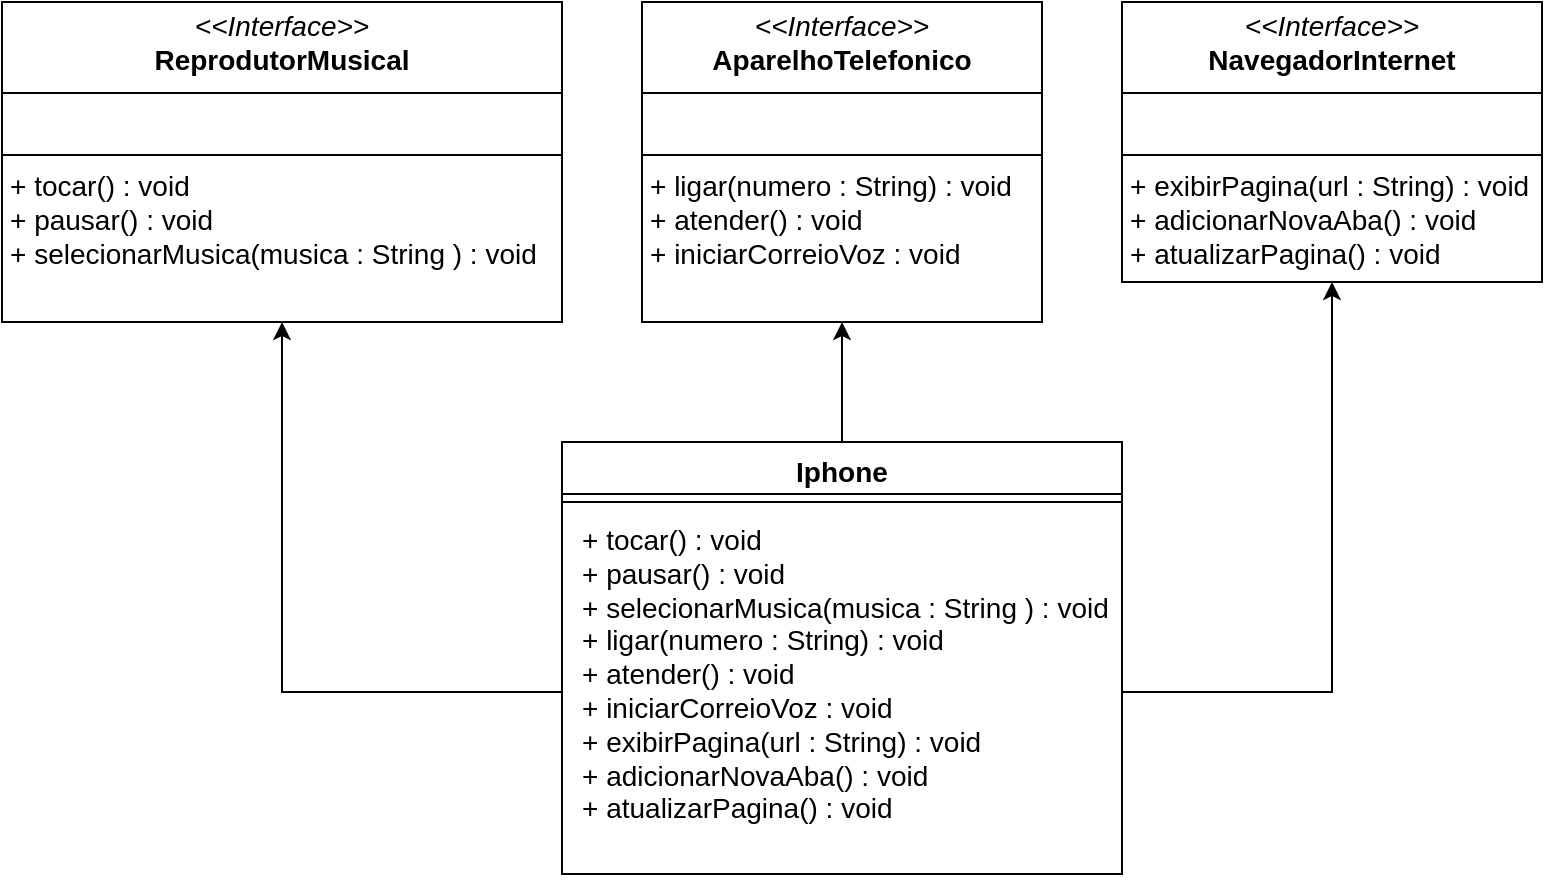 <mxfile version="24.6.4" type="device">
  <diagram id="C5RBs43oDa-KdzZeNtuy" name="Page-1">
    <mxGraphModel dx="1055" dy="563" grid="1" gridSize="10" guides="1" tooltips="1" connect="1" arrows="1" fold="1" page="1" pageScale="1" pageWidth="827" pageHeight="1169" math="0" shadow="0">
      <root>
        <mxCell id="WIyWlLk6GJQsqaUBKTNV-0" />
        <mxCell id="WIyWlLk6GJQsqaUBKTNV-1" parent="WIyWlLk6GJQsqaUBKTNV-0" />
        <mxCell id="ZRZlSWzWZwwh7JiXWMXp-1" value="&lt;p style=&quot;margin: 4px 0px 0px; text-align: center; font-size: 14px;&quot;&gt;&lt;font style=&quot;font-size: 14px;&quot;&gt;&lt;i style=&quot;&quot;&gt;&amp;lt;&amp;lt;Interface&amp;gt;&amp;gt;&lt;/i&gt;&lt;br&gt;&lt;b style=&quot;&quot;&gt;AparelhoTelefonico&lt;/b&gt;&lt;/font&gt;&lt;/p&gt;&lt;hr size=&quot;1&quot; style=&quot;border-style: solid; font-size: 14px;&quot;&gt;&lt;p style=&quot;margin: 0px 0px 0px 4px; font-size: 14px;&quot;&gt;&lt;font style=&quot;font-size: 14px;&quot;&gt;&lt;br&gt;&lt;/font&gt;&lt;/p&gt;&lt;hr size=&quot;1&quot; style=&quot;border-style: solid; font-size: 14px;&quot;&gt;&lt;p style=&quot;margin: 0px 0px 0px 4px; font-size: 14px;&quot;&gt;&lt;font style=&quot;font-size: 14px;&quot;&gt;+ ligar(numero : String) : void&lt;br&gt;&lt;/font&gt;&lt;/p&gt;&lt;p style=&quot;margin: 0px 0px 0px 4px; font-size: 14px;&quot;&gt;&lt;font style=&quot;font-size: 14px;&quot;&gt;+ atender() : void&lt;/font&gt;&lt;/p&gt;&lt;p style=&quot;margin: 0px 0px 0px 4px; font-size: 14px;&quot;&gt;&lt;font style=&quot;font-size: 14px;&quot;&gt;+ iniciarCorreioVoz : void&lt;/font&gt;&lt;/p&gt;" style="verticalAlign=top;align=left;overflow=fill;html=1;whiteSpace=wrap;" vertex="1" parent="WIyWlLk6GJQsqaUBKTNV-1">
          <mxGeometry x="349" y="160" width="200" height="160" as="geometry" />
        </mxCell>
        <mxCell id="ZRZlSWzWZwwh7JiXWMXp-2" value="&lt;p style=&quot;margin: 4px 0px 0px; text-align: center; font-size: 14px;&quot;&gt;&lt;font style=&quot;font-size: 14px;&quot;&gt;&lt;i style=&quot;&quot;&gt;&amp;lt;&amp;lt;Interface&amp;gt;&amp;gt;&lt;/i&gt;&lt;br&gt;&lt;b style=&quot;&quot;&gt;ReprodutorMusical&lt;/b&gt;&lt;/font&gt;&lt;/p&gt;&lt;hr size=&quot;1&quot; style=&quot;border-style: solid; font-size: 14px;&quot;&gt;&lt;p style=&quot;margin: 0px 0px 0px 4px; font-size: 14px;&quot;&gt;&lt;font style=&quot;font-size: 14px;&quot;&gt;&lt;br&gt;&lt;/font&gt;&lt;/p&gt;&lt;hr size=&quot;1&quot; style=&quot;border-style: solid; font-size: 14px;&quot;&gt;&lt;p style=&quot;margin: 0px 0px 0px 4px; font-size: 14px;&quot;&gt;&lt;font style=&quot;font-size: 14px;&quot;&gt;+ tocar() : void&lt;br&gt;&lt;/font&gt;&lt;/p&gt;&lt;p style=&quot;margin: 0px 0px 0px 4px; font-size: 14px;&quot;&gt;&lt;font style=&quot;font-size: 14px;&quot;&gt;+ pausar() : void&lt;/font&gt;&lt;/p&gt;&lt;p style=&quot;margin: 0px 0px 0px 4px; font-size: 14px;&quot;&gt;&lt;font style=&quot;font-size: 14px;&quot;&gt;+ selecionarMusica(musica :&amp;nbsp;&lt;/font&gt;&lt;span style=&quot;background-color: initial;&quot;&gt;String&lt;/span&gt;&lt;span style=&quot;background-color: initial;&quot;&gt;&amp;nbsp;&lt;/span&gt;&lt;span style=&quot;background-color: initial;&quot;&gt;) : void&lt;/span&gt;&lt;/p&gt;" style="verticalAlign=top;align=left;overflow=fill;html=1;whiteSpace=wrap;" vertex="1" parent="WIyWlLk6GJQsqaUBKTNV-1">
          <mxGeometry x="29" y="160" width="280" height="160" as="geometry" />
        </mxCell>
        <mxCell id="ZRZlSWzWZwwh7JiXWMXp-3" value="&lt;p style=&quot;margin: 4px 0px 0px; text-align: center; font-size: 14px;&quot;&gt;&lt;font style=&quot;font-size: 14px;&quot;&gt;&lt;i style=&quot;&quot;&gt;&amp;lt;&amp;lt;Interface&amp;gt;&amp;gt;&lt;/i&gt;&lt;br&gt;&lt;b&gt;NavegadorInternet&lt;/b&gt;&lt;/font&gt;&lt;/p&gt;&lt;hr size=&quot;1&quot; style=&quot;border-style: solid; font-size: 14px;&quot;&gt;&lt;p style=&quot;margin: 0px 0px 0px 4px; font-size: 14px;&quot;&gt;&lt;font style=&quot;font-size: 14px;&quot;&gt;&lt;br&gt;&lt;/font&gt;&lt;/p&gt;&lt;hr size=&quot;1&quot; style=&quot;border-style: solid; font-size: 14px;&quot;&gt;&lt;p style=&quot;margin: 0px 0px 0px 4px; font-size: 14px;&quot;&gt;&lt;font style=&quot;font-size: 14px;&quot;&gt;+ exibirPagina(url : String) : void&lt;br&gt;&lt;/font&gt;&lt;/p&gt;&lt;p style=&quot;margin: 0px 0px 0px 4px; font-size: 14px;&quot;&gt;&lt;font style=&quot;font-size: 14px;&quot;&gt;+ adicionarNovaAba() : void&lt;/font&gt;&lt;/p&gt;&lt;p style=&quot;margin: 0px 0px 0px 4px; font-size: 14px;&quot;&gt;&lt;font style=&quot;font-size: 14px;&quot;&gt;+ atualizarPagina() : void&lt;/font&gt;&lt;/p&gt;" style="verticalAlign=top;align=left;overflow=fill;html=1;whiteSpace=wrap;" vertex="1" parent="WIyWlLk6GJQsqaUBKTNV-1">
          <mxGeometry x="589" y="160" width="210" height="140" as="geometry" />
        </mxCell>
        <mxCell id="ZRZlSWzWZwwh7JiXWMXp-30" style="edgeStyle=orthogonalEdgeStyle;rounded=0;orthogonalLoop=1;jettySize=auto;html=1;" edge="1" parent="WIyWlLk6GJQsqaUBKTNV-1" source="ZRZlSWzWZwwh7JiXWMXp-18" target="ZRZlSWzWZwwh7JiXWMXp-1">
          <mxGeometry relative="1" as="geometry" />
        </mxCell>
        <mxCell id="ZRZlSWzWZwwh7JiXWMXp-18" value="&lt;font style=&quot;font-size: 14px;&quot;&gt;Iphone&lt;/font&gt;" style="swimlane;fontStyle=1;align=center;verticalAlign=top;childLayout=stackLayout;horizontal=1;startSize=26;horizontalStack=0;resizeParent=1;resizeParentMax=0;resizeLast=0;collapsible=1;marginBottom=0;whiteSpace=wrap;html=1;" vertex="1" parent="WIyWlLk6GJQsqaUBKTNV-1">
          <mxGeometry x="309" y="380" width="280" height="216" as="geometry" />
        </mxCell>
        <mxCell id="ZRZlSWzWZwwh7JiXWMXp-20" value="" style="line;strokeWidth=1;fillColor=none;align=left;verticalAlign=middle;spacingTop=-1;spacingLeft=3;spacingRight=3;rotatable=0;labelPosition=right;points=[];portConstraint=eastwest;strokeColor=inherit;" vertex="1" parent="ZRZlSWzWZwwh7JiXWMXp-18">
          <mxGeometry y="26" width="280" height="8" as="geometry" />
        </mxCell>
        <mxCell id="ZRZlSWzWZwwh7JiXWMXp-21" value="&lt;p style=&quot;margin: 0px 0px 0px 4px; font-size: 14px;&quot;&gt;+ tocar() : void&lt;br&gt;&lt;/p&gt;&lt;p style=&quot;margin: 0px 0px 0px 4px; font-size: 14px;&quot;&gt;+ pausar() : void&lt;/p&gt;&lt;p style=&quot;margin: 0px 0px 0px 4px; font-size: 14px;&quot;&gt;+ selecionarMusica(musica :&amp;nbsp;&lt;span style=&quot;background-color: initial;&quot;&gt;String&lt;/span&gt;&lt;span style=&quot;background-color: initial;&quot;&gt;&amp;nbsp;&lt;/span&gt;&lt;span style=&quot;background-color: initial;&quot;&gt;) : void&lt;/span&gt;&lt;/p&gt;&lt;p style=&quot;margin: 0px 0px 0px 4px; font-size: 14px;&quot;&gt;+ ligar(numero : String) : void&lt;br&gt;&lt;/p&gt;&lt;p style=&quot;margin: 0px 0px 0px 4px; font-size: 14px;&quot;&gt;+ atender() : void&lt;/p&gt;&lt;p style=&quot;margin: 0px 0px 0px 4px; font-size: 14px;&quot;&gt;+ iniciarCorreioVoz : void&lt;/p&gt;&lt;p style=&quot;margin: 0px 0px 0px 4px; font-size: 14px;&quot;&gt;+ exibirPagina(url : String) : void&lt;br&gt;&lt;/p&gt;&lt;p style=&quot;margin: 0px 0px 0px 4px; font-size: 14px;&quot;&gt;+ adicionarNovaAba() : void&lt;/p&gt;&lt;p style=&quot;margin: 0px 0px 0px 4px; font-size: 14px;&quot;&gt;+ atualizarPagina() : void&lt;/p&gt;" style="text;strokeColor=none;fillColor=none;align=left;verticalAlign=top;spacingLeft=4;spacingRight=4;overflow=hidden;rotatable=0;points=[[0,0.5],[1,0.5]];portConstraint=eastwest;whiteSpace=wrap;html=1;" vertex="1" parent="ZRZlSWzWZwwh7JiXWMXp-18">
          <mxGeometry y="34" width="280" height="182" as="geometry" />
        </mxCell>
        <mxCell id="ZRZlSWzWZwwh7JiXWMXp-29" style="edgeStyle=orthogonalEdgeStyle;rounded=0;orthogonalLoop=1;jettySize=auto;html=1;entryX=0.5;entryY=1;entryDx=0;entryDy=0;" edge="1" parent="WIyWlLk6GJQsqaUBKTNV-1" source="ZRZlSWzWZwwh7JiXWMXp-21" target="ZRZlSWzWZwwh7JiXWMXp-2">
          <mxGeometry relative="1" as="geometry" />
        </mxCell>
        <mxCell id="ZRZlSWzWZwwh7JiXWMXp-31" style="edgeStyle=orthogonalEdgeStyle;rounded=0;orthogonalLoop=1;jettySize=auto;html=1;" edge="1" parent="WIyWlLk6GJQsqaUBKTNV-1" source="ZRZlSWzWZwwh7JiXWMXp-21" target="ZRZlSWzWZwwh7JiXWMXp-3">
          <mxGeometry relative="1" as="geometry" />
        </mxCell>
      </root>
    </mxGraphModel>
  </diagram>
</mxfile>
